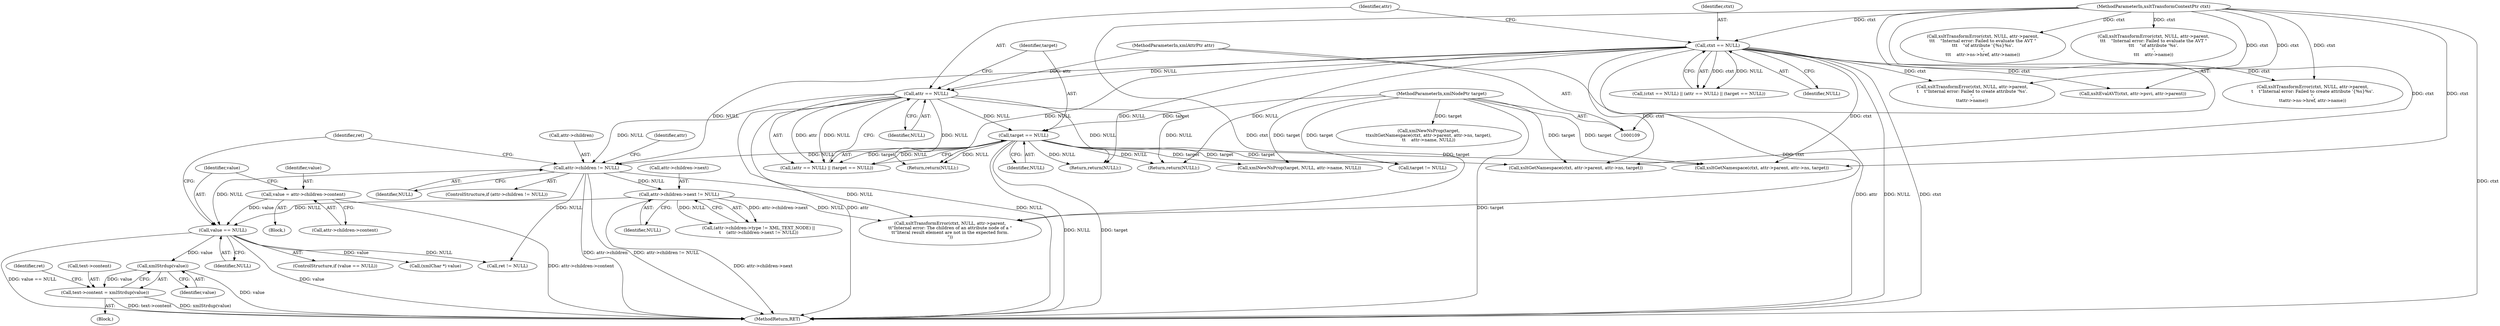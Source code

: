 digraph "0_Chrome_2de493f4a1d48952e09230a0c32ccbd45db973b2_0@pointer" {
"1000471" [label="(Call,xmlStrdup(value))"];
"1000187" [label="(Call,value == NULL)"];
"1000179" [label="(Call,value = attr->children->content)"];
"1000162" [label="(Call,attr->children->next != NULL)"];
"1000147" [label="(Call,attr->children != NULL)"];
"1000125" [label="(Call,target == NULL)"];
"1000111" [label="(MethodParameterIn,xmlNodePtr target)"];
"1000122" [label="(Call,attr == NULL)"];
"1000112" [label="(MethodParameterIn,xmlAttrPtr attr)"];
"1000118" [label="(Call,ctxt == NULL)"];
"1000110" [label="(MethodParameterIn,xsltTransformContextPtr ctxt)"];
"1000467" [label="(Call,text->content = xmlStrdup(value))"];
"1000307" [label="(Call,xmlNewNsProp(target,\n\t\txsltGetNamespace(ctxt, attr->parent, attr->ns, target),\n\t\t    attr->name, NULL))"];
"1000189" [label="(Identifier,NULL)"];
"1000497" [label="(Call,xsltTransformError(ctxt, NULL, attr->parent,\n\t    \t\"Internal error: Failed to create attribute '%s'.\n\",\n\t\tattr->name))"];
"1000466" [label="(Block,)"];
"1000471" [label="(Call,xmlStrdup(value))"];
"1000111" [label="(MethodParameterIn,xmlNodePtr target)"];
"1000439" [label="(Call,target != NULL)"];
"1000117" [label="(Call,(ctxt == NULL) || (attr == NULL) || (target == NULL))"];
"1000125" [label="(Call,target == NULL)"];
"1000170" [label="(Call,xsltTransformError(ctxt, NULL, attr->parent,\n\t\t\"Internal error: The children of an attribute node of a \"\n\t\t\"literal result element are not in the expected form.\n\"))"];
"1000509" [label="(MethodReturn,RET)"];
"1000179" [label="(Call,value = attr->children->content)"];
"1000163" [label="(Call,attr->children->next)"];
"1000151" [label="(Identifier,NULL)"];
"1000197" [label="(Call,ret != NULL)"];
"1000288" [label="(Call,xsltGetNamespace(ctxt, attr->parent, attr->ns, target))"];
"1000136" [label="(Return,return(NULL);)"];
"1000120" [label="(Identifier,NULL)"];
"1000110" [label="(MethodParameterIn,xsltTransformContextPtr ctxt)"];
"1000180" [label="(Identifier,value)"];
"1000144" [label="(Return,return(NULL);)"];
"1000325" [label="(Call,xmlNewNsProp(target, NULL, attr->name, NULL))"];
"1000127" [label="(Identifier,NULL)"];
"1000380" [label="(Call,xsltEvalAVT(ctxt, attr->psvi, attr->parent))"];
"1000119" [label="(Identifier,ctxt)"];
"1000124" [label="(Identifier,NULL)"];
"1000118" [label="(Call,ctxt == NULL)"];
"1000480" [label="(Call,xsltTransformError(ctxt, NULL, attr->parent,\n\t    \t\"Internal error: Failed to create attribute '{%s}%s'.\n\",\n\t\tattr->ns->href, attr->name))"];
"1000123" [label="(Identifier,attr)"];
"1000186" [label="(ControlStructure,if (value == NULL))"];
"1000147" [label="(Call,attr->children != NULL)"];
"1000168" [label="(Identifier,NULL)"];
"1000187" [label="(Call,value == NULL)"];
"1000152" [label="(Block,)"];
"1000398" [label="(Call,xsltTransformError(ctxt, NULL, attr->parent,\n\t\t\t    \"Internal error: Failed to evaluate the AVT \"\n\t\t\t    \"of attribute '{%s}%s'.\n\",\n\t\t\t    attr->ns->href, attr->name))"];
"1000112" [label="(MethodParameterIn,xmlAttrPtr attr)"];
"1000128" [label="(Return,return(NULL);)"];
"1000467" [label="(Call,text->content = xmlStrdup(value))"];
"1000192" [label="(Identifier,ret)"];
"1000158" [label="(Identifier,attr)"];
"1000415" [label="(Call,xsltTransformError(ctxt, NULL, attr->parent,\n\t\t\t    \"Internal error: Failed to evaluate the AVT \"\n\t\t\t    \"of attribute '%s'.\n\",\n\t\t\t    attr->name))"];
"1000472" [label="(Identifier,value)"];
"1000181" [label="(Call,attr->children->content)"];
"1000462" [label="(Call,(xmlChar *) value)"];
"1000148" [label="(Call,attr->children)"];
"1000508" [label="(Identifier,ret)"];
"1000122" [label="(Call,attr == NULL)"];
"1000154" [label="(Call,(attr->children->type != XML_TEXT_NODE) ||\n\t    (attr->children->next != NULL))"];
"1000162" [label="(Call,attr->children->next != NULL)"];
"1000146" [label="(ControlStructure,if (attr->children != NULL))"];
"1000126" [label="(Identifier,target)"];
"1000309" [label="(Call,xsltGetNamespace(ctxt, attr->parent, attr->ns, target))"];
"1000468" [label="(Call,text->content)"];
"1000121" [label="(Call,(attr == NULL) || (target == NULL))"];
"1000188" [label="(Identifier,value)"];
"1000471" -> "1000467"  [label="AST: "];
"1000471" -> "1000472"  [label="CFG: "];
"1000472" -> "1000471"  [label="AST: "];
"1000467" -> "1000471"  [label="CFG: "];
"1000471" -> "1000509"  [label="DDG: value"];
"1000471" -> "1000467"  [label="DDG: value"];
"1000187" -> "1000471"  [label="DDG: value"];
"1000187" -> "1000186"  [label="AST: "];
"1000187" -> "1000189"  [label="CFG: "];
"1000188" -> "1000187"  [label="AST: "];
"1000189" -> "1000187"  [label="AST: "];
"1000192" -> "1000187"  [label="CFG: "];
"1000187" -> "1000509"  [label="DDG: value"];
"1000187" -> "1000509"  [label="DDG: value == NULL"];
"1000179" -> "1000187"  [label="DDG: value"];
"1000162" -> "1000187"  [label="DDG: NULL"];
"1000147" -> "1000187"  [label="DDG: NULL"];
"1000187" -> "1000197"  [label="DDG: NULL"];
"1000187" -> "1000462"  [label="DDG: value"];
"1000179" -> "1000152"  [label="AST: "];
"1000179" -> "1000181"  [label="CFG: "];
"1000180" -> "1000179"  [label="AST: "];
"1000181" -> "1000179"  [label="AST: "];
"1000188" -> "1000179"  [label="CFG: "];
"1000179" -> "1000509"  [label="DDG: attr->children->content"];
"1000162" -> "1000154"  [label="AST: "];
"1000162" -> "1000168"  [label="CFG: "];
"1000163" -> "1000162"  [label="AST: "];
"1000168" -> "1000162"  [label="AST: "];
"1000154" -> "1000162"  [label="CFG: "];
"1000162" -> "1000509"  [label="DDG: attr->children->next"];
"1000162" -> "1000154"  [label="DDG: attr->children->next"];
"1000162" -> "1000154"  [label="DDG: NULL"];
"1000147" -> "1000162"  [label="DDG: NULL"];
"1000162" -> "1000170"  [label="DDG: NULL"];
"1000147" -> "1000146"  [label="AST: "];
"1000147" -> "1000151"  [label="CFG: "];
"1000148" -> "1000147"  [label="AST: "];
"1000151" -> "1000147"  [label="AST: "];
"1000158" -> "1000147"  [label="CFG: "];
"1000192" -> "1000147"  [label="CFG: "];
"1000147" -> "1000509"  [label="DDG: attr->children"];
"1000147" -> "1000509"  [label="DDG: attr->children != NULL"];
"1000125" -> "1000147"  [label="DDG: NULL"];
"1000118" -> "1000147"  [label="DDG: NULL"];
"1000122" -> "1000147"  [label="DDG: NULL"];
"1000147" -> "1000170"  [label="DDG: NULL"];
"1000147" -> "1000197"  [label="DDG: NULL"];
"1000125" -> "1000121"  [label="AST: "];
"1000125" -> "1000127"  [label="CFG: "];
"1000126" -> "1000125"  [label="AST: "];
"1000127" -> "1000125"  [label="AST: "];
"1000121" -> "1000125"  [label="CFG: "];
"1000125" -> "1000509"  [label="DDG: target"];
"1000125" -> "1000509"  [label="DDG: NULL"];
"1000125" -> "1000121"  [label="DDG: target"];
"1000125" -> "1000121"  [label="DDG: NULL"];
"1000111" -> "1000125"  [label="DDG: target"];
"1000122" -> "1000125"  [label="DDG: NULL"];
"1000125" -> "1000128"  [label="DDG: NULL"];
"1000125" -> "1000136"  [label="DDG: NULL"];
"1000125" -> "1000144"  [label="DDG: NULL"];
"1000125" -> "1000288"  [label="DDG: target"];
"1000125" -> "1000309"  [label="DDG: target"];
"1000125" -> "1000325"  [label="DDG: target"];
"1000125" -> "1000439"  [label="DDG: target"];
"1000111" -> "1000109"  [label="AST: "];
"1000111" -> "1000509"  [label="DDG: target"];
"1000111" -> "1000288"  [label="DDG: target"];
"1000111" -> "1000307"  [label="DDG: target"];
"1000111" -> "1000309"  [label="DDG: target"];
"1000111" -> "1000325"  [label="DDG: target"];
"1000111" -> "1000439"  [label="DDG: target"];
"1000122" -> "1000121"  [label="AST: "];
"1000122" -> "1000124"  [label="CFG: "];
"1000123" -> "1000122"  [label="AST: "];
"1000124" -> "1000122"  [label="AST: "];
"1000126" -> "1000122"  [label="CFG: "];
"1000121" -> "1000122"  [label="CFG: "];
"1000122" -> "1000509"  [label="DDG: attr"];
"1000122" -> "1000509"  [label="DDG: NULL"];
"1000122" -> "1000121"  [label="DDG: attr"];
"1000122" -> "1000121"  [label="DDG: NULL"];
"1000112" -> "1000122"  [label="DDG: attr"];
"1000118" -> "1000122"  [label="DDG: NULL"];
"1000122" -> "1000128"  [label="DDG: NULL"];
"1000122" -> "1000136"  [label="DDG: NULL"];
"1000122" -> "1000144"  [label="DDG: NULL"];
"1000112" -> "1000109"  [label="AST: "];
"1000112" -> "1000509"  [label="DDG: attr"];
"1000118" -> "1000117"  [label="AST: "];
"1000118" -> "1000120"  [label="CFG: "];
"1000119" -> "1000118"  [label="AST: "];
"1000120" -> "1000118"  [label="AST: "];
"1000123" -> "1000118"  [label="CFG: "];
"1000117" -> "1000118"  [label="CFG: "];
"1000118" -> "1000509"  [label="DDG: NULL"];
"1000118" -> "1000509"  [label="DDG: ctxt"];
"1000118" -> "1000117"  [label="DDG: ctxt"];
"1000118" -> "1000117"  [label="DDG: NULL"];
"1000110" -> "1000118"  [label="DDG: ctxt"];
"1000118" -> "1000128"  [label="DDG: NULL"];
"1000118" -> "1000136"  [label="DDG: NULL"];
"1000118" -> "1000144"  [label="DDG: NULL"];
"1000118" -> "1000170"  [label="DDG: ctxt"];
"1000118" -> "1000288"  [label="DDG: ctxt"];
"1000118" -> "1000309"  [label="DDG: ctxt"];
"1000118" -> "1000380"  [label="DDG: ctxt"];
"1000118" -> "1000480"  [label="DDG: ctxt"];
"1000118" -> "1000497"  [label="DDG: ctxt"];
"1000110" -> "1000109"  [label="AST: "];
"1000110" -> "1000509"  [label="DDG: ctxt"];
"1000110" -> "1000170"  [label="DDG: ctxt"];
"1000110" -> "1000288"  [label="DDG: ctxt"];
"1000110" -> "1000309"  [label="DDG: ctxt"];
"1000110" -> "1000380"  [label="DDG: ctxt"];
"1000110" -> "1000398"  [label="DDG: ctxt"];
"1000110" -> "1000415"  [label="DDG: ctxt"];
"1000110" -> "1000480"  [label="DDG: ctxt"];
"1000110" -> "1000497"  [label="DDG: ctxt"];
"1000467" -> "1000466"  [label="AST: "];
"1000468" -> "1000467"  [label="AST: "];
"1000508" -> "1000467"  [label="CFG: "];
"1000467" -> "1000509"  [label="DDG: text->content"];
"1000467" -> "1000509"  [label="DDG: xmlStrdup(value)"];
}
